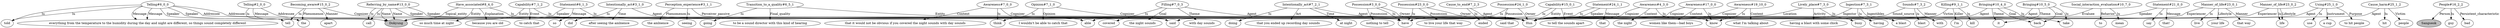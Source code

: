 // The Round Table
digraph {
	0 [label=Dokyung fillcolor=gray style=filled]
	1 [label="Telling#2_0_0"]
	2 [label=tell]
	3 [label=the]
	1 -> 2 [label=lu]
	1 -> 0 [label=Addressee]
	1 -> 3 [label=Message]
	4 [label="Telling#6_0_0"]
	5 [label=told]
	6 [label=Hun]
	7 [label="everything from the temperature to the humidity during the day and night are different, so things sound completely different"]
	4 -> 5 [label=lu]
	4 -> 0 [label=Speaker]
	4 -> 6 [label=Addressee]
	4 -> 7 [label=Message]
	8 [label="Statement#6_1_3"]
	9 [label=said]
	10 [label=so]
	8 -> 9 [label=lu]
	8 -> 0 [label=Speaker]
	8 -> 10 [label=Message]
	11 [label="Capability#7_1_2"]
	12 [label=able]
	13 [label="to catch that"]
	11 -> 12 [label=lu]
	11 -> 0 [label=Entity]
	11 -> 13 [label=Event]
	14 [label="Have_associated#8_4_0"]
	15 [label=have]
	16 [label="so much time at night"]
	17 [label="because you are old"]
	14 -> 15 [label=lu]
	14 -> 0 [label=Topical_entity]
	14 -> 16 [label=Entity]
	14 -> 17 [label=Explanation]
	18 [label="Referring_by_name#13_0_0"]
	19 [label=call]
	18 -> 19 [label=lu]
	18 -> 0 [label=Name]
	18 -> 6 [label=Speaker]
	20 [label="Using#25_1_0"]
	21 [label=use]
	22 [label="a cup"]
	23 [label="to hit people"]
	20 -> 21 [label=lu]
	20 -> 0 [label=Agent]
	20 -> 22 [label=Instrument]
	20 -> 23 [label=Purpose]
	24 [label="Cause_harm#25_1_2"]
	25 [label=hit]
	26 [label=people]
	24 -> 25 [label=lu]
	24 -> 0 [label=Agent]
	24 -> 26 [label=Victim]
	27 [label="Possession#3_0_0"]
	28 [label="nothing to tell"]
	27 -> 15 [label=lu]
	27 -> 6 [label=Owner]
	27 -> 28 [label=Possession]
	29 [label="Intentionally_act#3_1_0"]
	30 [label=did]
	31 [label="after seeing the ambience"]
	29 -> 30 [label=lu]
	29 -> 6 [label=Agent]
	29 -> 31 [label=Time]
	32 [label="Perception_experience#3_1_1"]
	33 [label=seeing]
	34 [label="the ambience"]
	32 -> 33 [label=lu]
	32 -> 6 [label=Perceiver_passive]
	32 -> 34 [label=Phenomenon]
	35 [label="Awareness#4_3_0"]
	36 [label=know]
	37 [label="the night"]
	35 -> 36 [label=lu]
	35 -> 6 [label=Cognizer]
	35 -> 37 [label=Content]
	4 -> 5 [label=lu]
	4 -> 0 [label=Speaker]
	4 -> 6 [label=Addressee]
	4 -> 7 [label=Message]
	38 [label="Transition_to_a_quality#6_5_1"]
	39 [label=going]
	40 [label="to be a sound director with this kind of hearing"]
	38 -> 39 [label=lu]
	38 -> 6 [label=Entity]
	38 -> 40 [label=Final_quality]
	41 [label="Awareness#7_0_0"]
	42 [label=think]
	43 [label="that it would not be obvious if you covered the night sounds with day sounds"]
	41 -> 42 [label=lu]
	41 -> 6 [label=Cognizer]
	41 -> 43 [label=Content]
	44 [label="Filling#7_0_3"]
	45 [label=covered]
	46 [label="the night sounds"]
	47 [label="with day sounds"]
	44 -> 45 [label=lu]
	44 -> 6 [label=Agent]
	44 -> 46 [label=Goal]
	44 -> 47 [label=Theme]
	48 [label="Opinion#7_1_0"]
	49 [label="I wouldn't be able to catch that"]
	48 -> 42 [label=lu]
	48 -> 6 [label=Cognizer]
	48 -> 49 [label=Opinion]
	50 [label="Intentionally_act#7_2_1"]
	51 [label=doing]
	52 [label="that you ended up recording day sounds"]
	53 [label="at night"]
	50 -> 51 [label=lu]
	50 -> 52 [label=Act]
	50 -> 6 [label=Agent]
	50 -> 53 [label=Time]
	54 [label="Cause_to_end#7_2_3"]
	55 [label=ended]
	54 -> 55 [label=lu]
	54 -> 6 [label=Agent]
	56 [label="Lively_place#7_3_0"]
	57 [label=busy]
	58 [label="having a blast with some chick"]
	56 -> 57 [label=lu]
	56 -> 6 [label=Location]
	56 -> 58 [label=Activity]
	59 [label="Ingestion#7_3_1"]
	60 [label=having]
	61 [label="a blast"]
	59 -> 60 [label=lu]
	59 -> 6 [label=Ingestor]
	59 -> 61 [label=Ingestibles]
	62 [label="Sounds#7_3_2"]
	63 [label=blast]
	64 [label=with]
	62 -> 63 [label=lu]
	62 -> 6 [label=Sound_source]
	62 -> 64 [label=Manner]
	65 [label="Killing#9_1_1"]
	66 [label=kill]
	67 [label="I'm"]
	65 -> 66 [label=lu]
	65 -> 67 [label=Killer]
	65 -> 6 [label=Victim]
	68 [label="Bringing#10_4_0"]
	69 [label=take]
	70 [label=it]
	71 [label=back]
	68 -> 69 [label=lu]
	68 -> 6 [label=Agent]
	68 -> 70 [label=Theme]
	68 -> 71 [label=Goal]
	72 [label="Bringing#10_5_0"]
	72 -> 69 [label=lu]
	72 -> 6 [label=Agent]
	72 -> 70 [label=Theme]
	72 -> 71 [label=Goal]
	73 [label="Social_interaction_evaluation#10_7_0"]
	74 [label=mean]
	75 [label=to]
	73 -> 74 [label=lu]
	73 -> 6 [label=Evaluee]
	73 -> 75 [label=Behavior]
	18 -> 19 [label=lu]
	18 -> 0 [label=Name]
	18 -> 6 [label=Speaker]
	76 [label="Capability#15_0_1"]
	77 [label="to tell the sounds apart"]
	76 -> 12 [label=lu]
	76 -> 6 [label=Entity]
	76 -> 77 [label=Event]
	78 [label="Becoming_aware#15_0_2"]
	79 [label=apart]
	78 -> 2 [label=lu]
	78 -> 6 [label=Cognizer]
	78 -> 3 [label=Phenomenon]
	78 -> 79 [label=Manner]
	80 [label="Awareness#17_0_0"]
	81 [label="women like them—bad boys"]
	80 -> 36 [label=lu]
	80 -> 6 [label=Cognizer]
	80 -> 81 [label=Content]
	82 [label="Awareness#19_10_0"]
	83 [label="what I'm talking about"]
	82 -> 36 [label=lu]
	82 -> 6 [label=Cognizer]
	82 -> 83 [label=Content]
	84 [label="Statement#21_0_0"]
	85 [label=say]
	86 [label="that!"]
	84 -> 85 [label=lu]
	84 -> 6 [label=Speaker]
	84 -> 86 [label=Message]
	87 [label="Possession#23_0_0"]
	88 [label="to live your life that way"]
	87 -> 15 [label=lu]
	87 -> 6 [label=Owner]
	87 -> 88 [label=Possession]
	89 [label="Manner_of_life#23_0_1"]
	90 [label=live]
	91 [label="your life"]
	92 [label="that way"]
	89 -> 90 [label=lu]
	89 -> 6 [label=Experiencer]
	89 -> 91 [label=Lifestyle]
	89 -> 92 [label=Manner]
	93 [label="Manner_of_life#23_0_2"]
	94 [label=life]
	93 -> 94 [label=lu]
	93 -> 6 [label=Experiencer]
	93 -> 94 [label=Lifestyle]
	95 [label="Possession#24_1_0"]
	96 [label="said that"]
	95 -> 15 [label=lu]
	95 -> 6 [label=Owner]
	95 -> 96 [label=Possession]
	97 [label="Statement#24_1_1"]
	98 [label=that]
	97 -> 9 [label=lu]
	97 -> 6 [label=Speaker]
	97 -> 98 [label=Message]
	99 [label=Sangseok fillcolor=gray style=filled]
	100 [label="People#16_2_2"]
	101 [label=guy]
	102 [label=bad]
	100 -> 101 [label=lu]
	100 -> 99 [label=Person]
	100 -> 102 [label=Persistent_characteristic]
}
